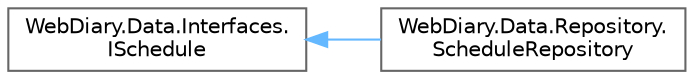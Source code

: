 digraph "Graphical Class Hierarchy"
{
 // LATEX_PDF_SIZE
  bgcolor="transparent";
  edge [fontname=Helvetica,fontsize=10,labelfontname=Helvetica,labelfontsize=10];
  node [fontname=Helvetica,fontsize=10,shape=box,height=0.2,width=0.4];
  rankdir="LR";
  Node0 [id="Node000000",label="WebDiary.Data.Interfaces.\lISchedule",height=0.2,width=0.4,color="grey40", fillcolor="white", style="filled",URL="$interface_web_diary_1_1_data_1_1_interfaces_1_1_i_schedule.html",tooltip=" "];
  Node0 -> Node1 [id="edge58_Node000000_Node000001",dir="back",color="steelblue1",style="solid",tooltip=" "];
  Node1 [id="Node000001",label="WebDiary.Data.Repository.\lScheduleRepository",height=0.2,width=0.4,color="grey40", fillcolor="white", style="filled",URL="$class_web_diary_1_1_data_1_1_repository_1_1_schedule_repository.html",tooltip=" "];
}
